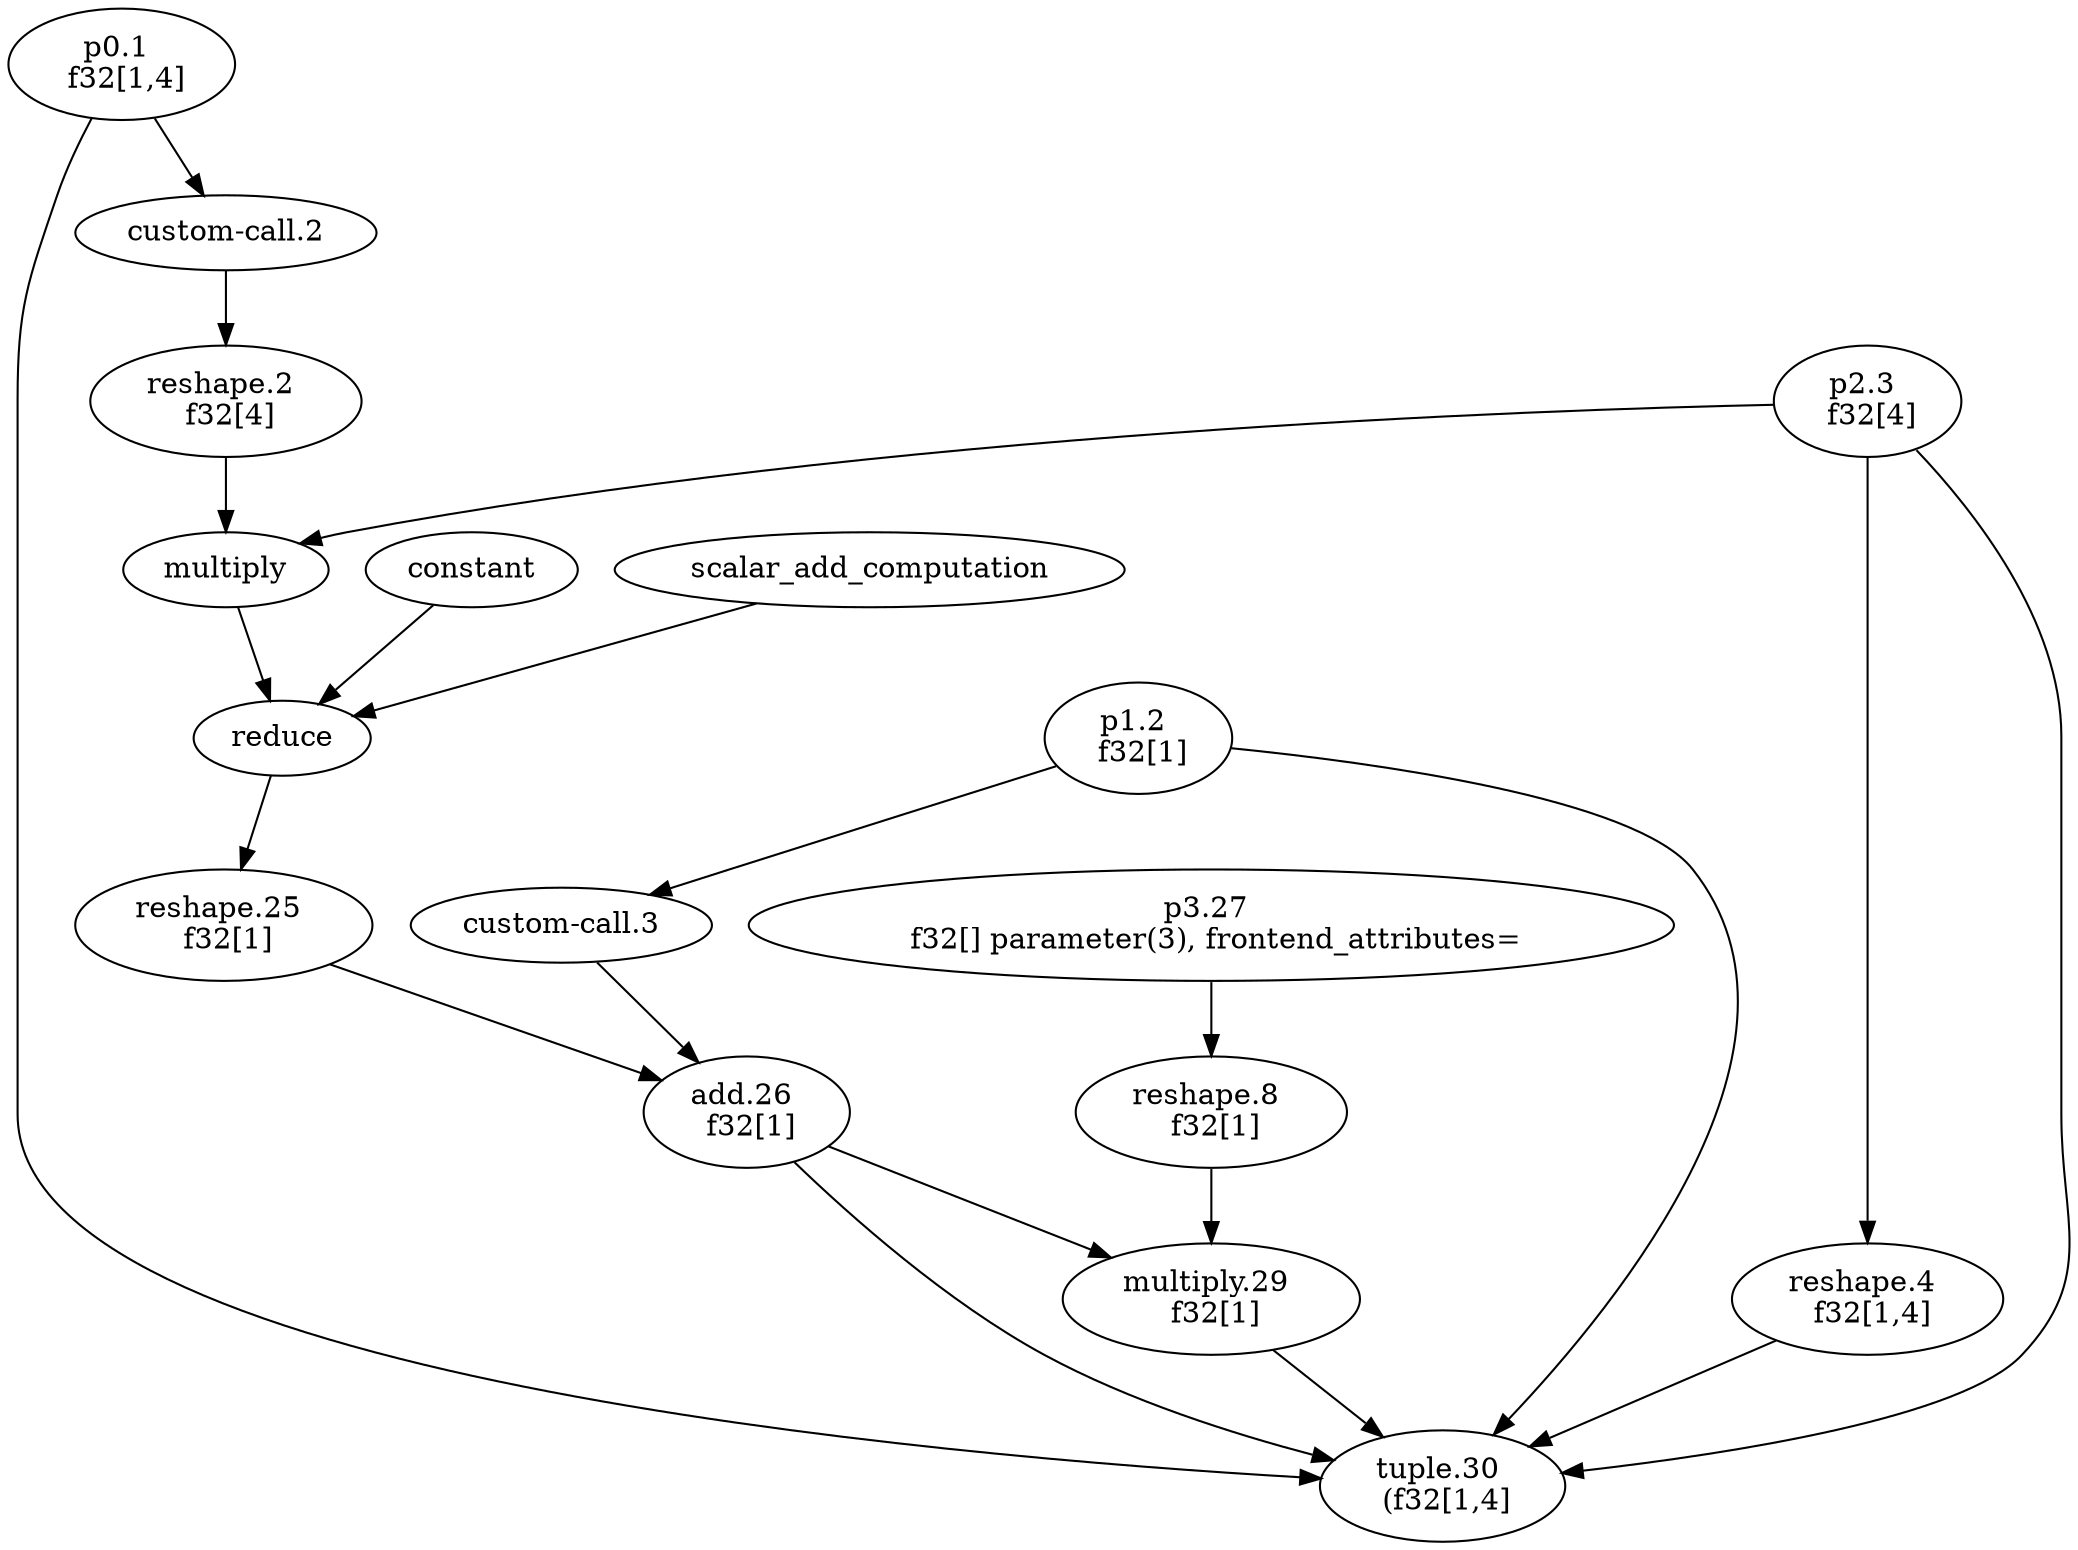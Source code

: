 digraph HloModule {
	"p0.1" [label="p0.1 \n f32[1,4]"];
	"p1.2" [label="p1.2 \n f32[1]"];
	"p2.3" [label="p2.3 \n f32[4]"];
	"reshape.4" [label="reshape.4 \n f32[1,4]"];
	"reshape.2" [label="reshape.2 \n f32[4]"];
	"reshape.25" [label="reshape.25 \n f32[1]"];
	"add.26" [label="add.26 \n f32[1]"];
	"p3.27" [label="p3.27 \n f32[] parameter(3), frontend_attributes="];
	"reshape.8" [label="reshape.8 \n f32[1]"];
	"multiply.29" [label="multiply.29 \n f32[1]"];
	"tuple.30" [label="tuple.30 \n (f32[1,4]"]; 
 	"p2.3" -> "reshape.4";
	"p0.1" -> "custom-call.2";
	"custom-call.2" -> "reshape.2";
	"p2.3" -> "multiply";
	"reshape.2" -> "multiply";
	"multiply" -> "reduce";
	"constant" -> "reduce";
	"scalar_add_computation" -> "reduce";
	"reduce" -> "reshape.25";
	"p1.2" -> "custom-call.3";
	"reshape.25" -> "add.26";
	"custom-call.3" -> "add.26";
	"p3.27" -> "reshape.8";
	"add.26" -> "multiply.29";
	"reshape.8" -> "multiply.29";
	"p0.1" -> "tuple.30";
	"p1.2" -> "tuple.30";
	"p2.3" -> "tuple.30";
	"reshape.4" -> "tuple.30";
	"add.26" -> "tuple.30";
	"multiply.29" -> "tuple.30";
}